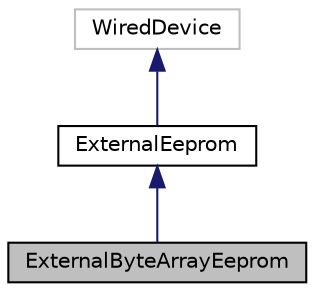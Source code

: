 digraph "ExternalByteArrayEeprom"
{
  edge [fontname="Helvetica",fontsize="10",labelfontname="Helvetica",labelfontsize="10"];
  node [fontname="Helvetica",fontsize="10",shape=record];
  Node1 [label="ExternalByteArrayEeprom",height=0.2,width=0.4,color="black", fillcolor="grey75", style="filled", fontcolor="black"];
  Node2 -> Node1 [dir="back",color="midnightblue",fontsize="10",style="solid",fontname="Helvetica"];
  Node2 [label="ExternalEeprom",height=0.2,width=0.4,color="black", fillcolor="white", style="filled",URL="$classExternalEeprom.html",tooltip="Arduino - External eeprom. "];
  Node3 -> Node2 [dir="back",color="midnightblue",fontsize="10",style="solid",fontname="Helvetica"];
  Node3 [label="WiredDevice",height=0.2,width=0.4,color="grey75", fillcolor="white", style="filled"];
}
